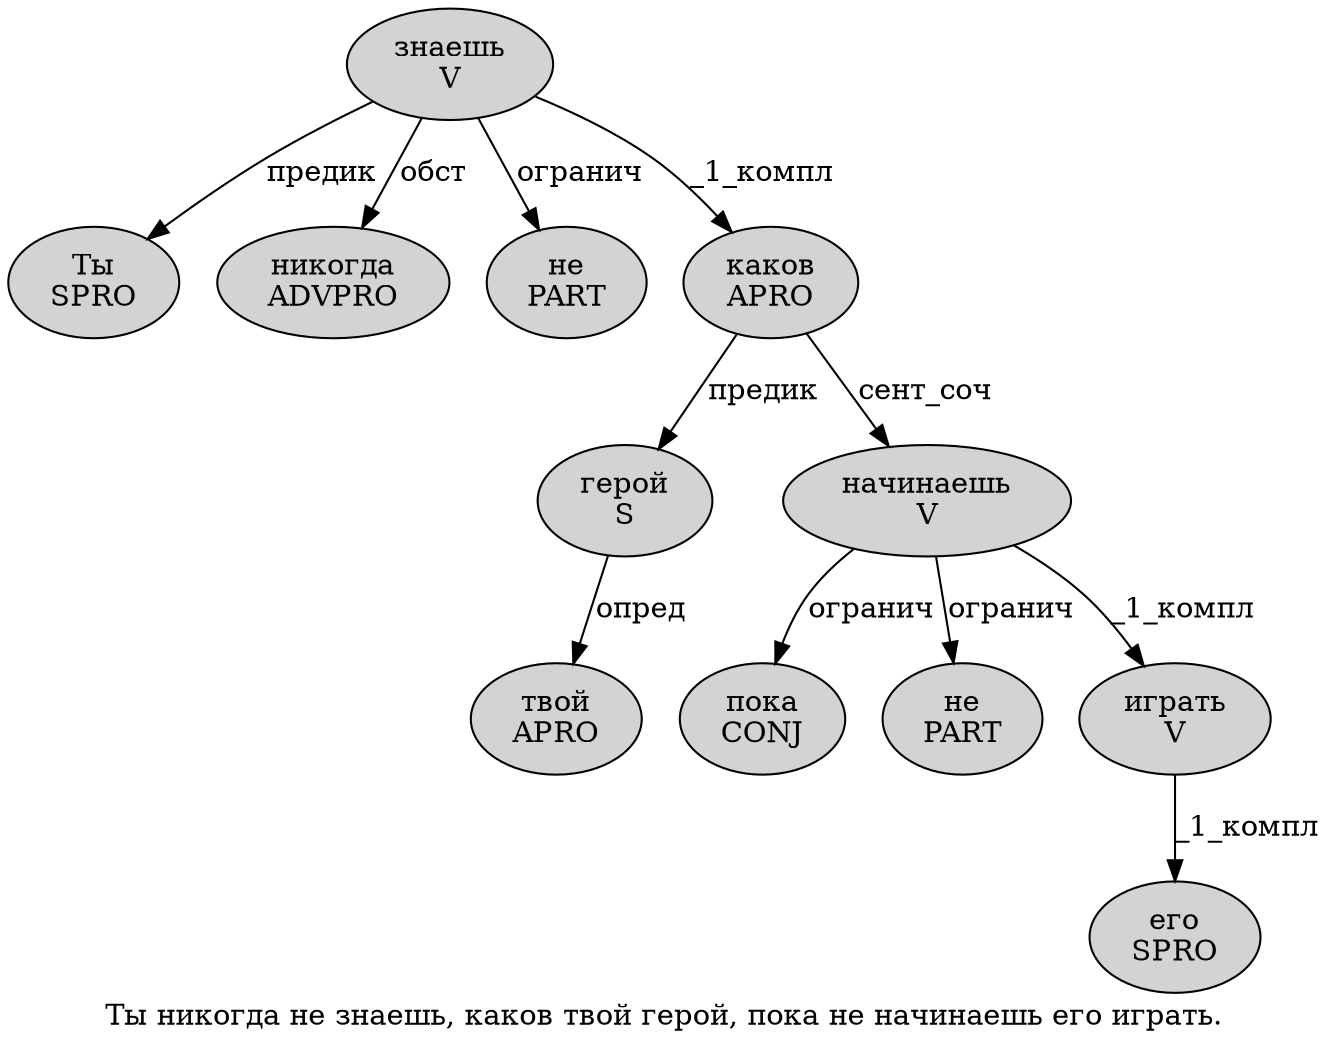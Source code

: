 digraph SENTENCE_924 {
	graph [label="Ты никогда не знаешь, каков твой герой, пока не начинаешь его играть."]
	node [style=filled]
		0 [label="Ты
SPRO" color="" fillcolor=lightgray penwidth=1 shape=ellipse]
		1 [label="никогда
ADVPRO" color="" fillcolor=lightgray penwidth=1 shape=ellipse]
		2 [label="не
PART" color="" fillcolor=lightgray penwidth=1 shape=ellipse]
		3 [label="знаешь
V" color="" fillcolor=lightgray penwidth=1 shape=ellipse]
		5 [label="каков
APRO" color="" fillcolor=lightgray penwidth=1 shape=ellipse]
		6 [label="твой
APRO" color="" fillcolor=lightgray penwidth=1 shape=ellipse]
		7 [label="герой
S" color="" fillcolor=lightgray penwidth=1 shape=ellipse]
		9 [label="пока
CONJ" color="" fillcolor=lightgray penwidth=1 shape=ellipse]
		10 [label="не
PART" color="" fillcolor=lightgray penwidth=1 shape=ellipse]
		11 [label="начинаешь
V" color="" fillcolor=lightgray penwidth=1 shape=ellipse]
		12 [label="его
SPRO" color="" fillcolor=lightgray penwidth=1 shape=ellipse]
		13 [label="играть
V" color="" fillcolor=lightgray penwidth=1 shape=ellipse]
			5 -> 7 [label="предик"]
			5 -> 11 [label="сент_соч"]
			7 -> 6 [label="опред"]
			13 -> 12 [label="_1_компл"]
			3 -> 0 [label="предик"]
			3 -> 1 [label="обст"]
			3 -> 2 [label="огранич"]
			3 -> 5 [label="_1_компл"]
			11 -> 9 [label="огранич"]
			11 -> 10 [label="огранич"]
			11 -> 13 [label="_1_компл"]
}